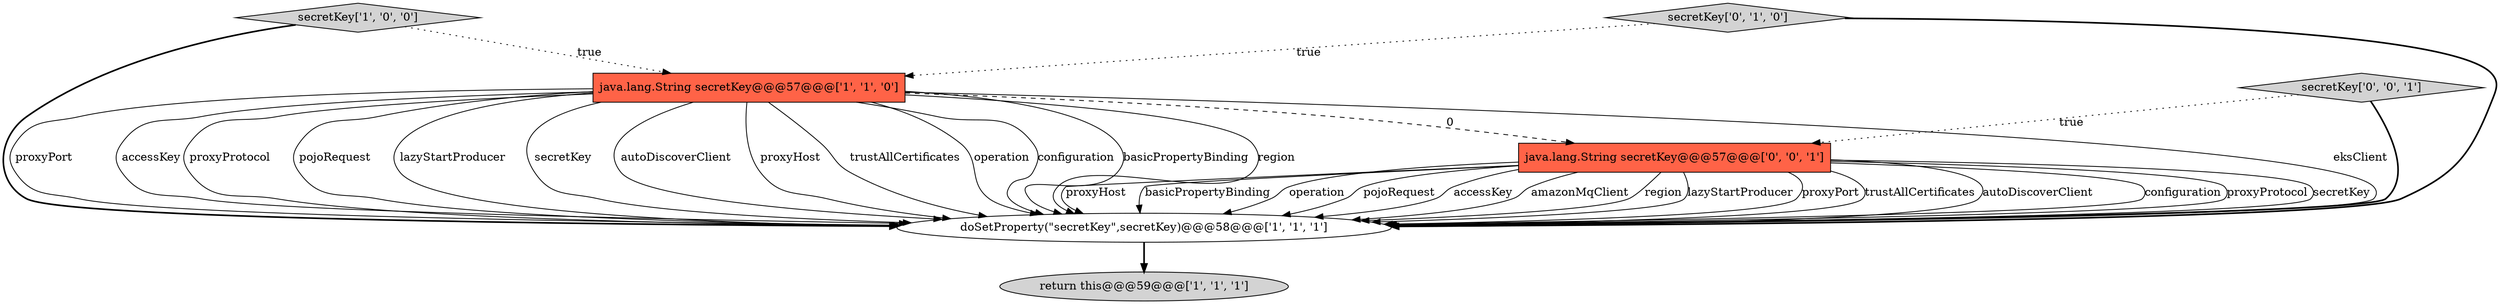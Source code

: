 digraph {
2 [style = filled, label = "java.lang.String secretKey@@@57@@@['1', '1', '0']", fillcolor = tomato, shape = box image = "AAA0AAABBB1BBB"];
1 [style = filled, label = "secretKey['1', '0', '0']", fillcolor = lightgray, shape = diamond image = "AAA0AAABBB1BBB"];
5 [style = filled, label = "secretKey['0', '0', '1']", fillcolor = lightgray, shape = diamond image = "AAA0AAABBB3BBB"];
0 [style = filled, label = "doSetProperty(\"secretKey\",secretKey)@@@58@@@['1', '1', '1']", fillcolor = white, shape = ellipse image = "AAA0AAABBB1BBB"];
3 [style = filled, label = "return this@@@59@@@['1', '1', '1']", fillcolor = lightgray, shape = ellipse image = "AAA0AAABBB1BBB"];
6 [style = filled, label = "java.lang.String secretKey@@@57@@@['0', '0', '1']", fillcolor = tomato, shape = box image = "AAA0AAABBB3BBB"];
4 [style = filled, label = "secretKey['0', '1', '0']", fillcolor = lightgray, shape = diamond image = "AAA0AAABBB2BBB"];
6->0 [style = solid, label="configuration"];
0->3 [style = bold, label=""];
6->0 [style = solid, label="proxyProtocol"];
6->0 [style = solid, label="secretKey"];
2->0 [style = solid, label="proxyProtocol"];
6->0 [style = solid, label="proxyHost"];
2->0 [style = solid, label="pojoRequest"];
5->6 [style = dotted, label="true"];
2->0 [style = solid, label="lazyStartProducer"];
2->0 [style = solid, label="secretKey"];
6->0 [style = solid, label="basicPropertyBinding"];
2->0 [style = solid, label="autoDiscoverClient"];
1->0 [style = bold, label=""];
2->0 [style = solid, label="proxyHost"];
6->0 [style = solid, label="operation"];
4->0 [style = bold, label=""];
2->0 [style = solid, label="trustAllCertificates"];
2->0 [style = solid, label="operation"];
2->0 [style = solid, label="configuration"];
2->0 [style = solid, label="basicPropertyBinding"];
6->0 [style = solid, label="pojoRequest"];
2->0 [style = solid, label="region"];
6->0 [style = solid, label="accessKey"];
5->0 [style = bold, label=""];
6->0 [style = solid, label="amazonMqClient"];
6->0 [style = solid, label="region"];
2->6 [style = dashed, label="0"];
2->0 [style = solid, label="eksClient"];
6->0 [style = solid, label="lazyStartProducer"];
6->0 [style = solid, label="proxyPort"];
2->0 [style = solid, label="proxyPort"];
6->0 [style = solid, label="trustAllCertificates"];
2->0 [style = solid, label="accessKey"];
1->2 [style = dotted, label="true"];
6->0 [style = solid, label="autoDiscoverClient"];
4->2 [style = dotted, label="true"];
}
